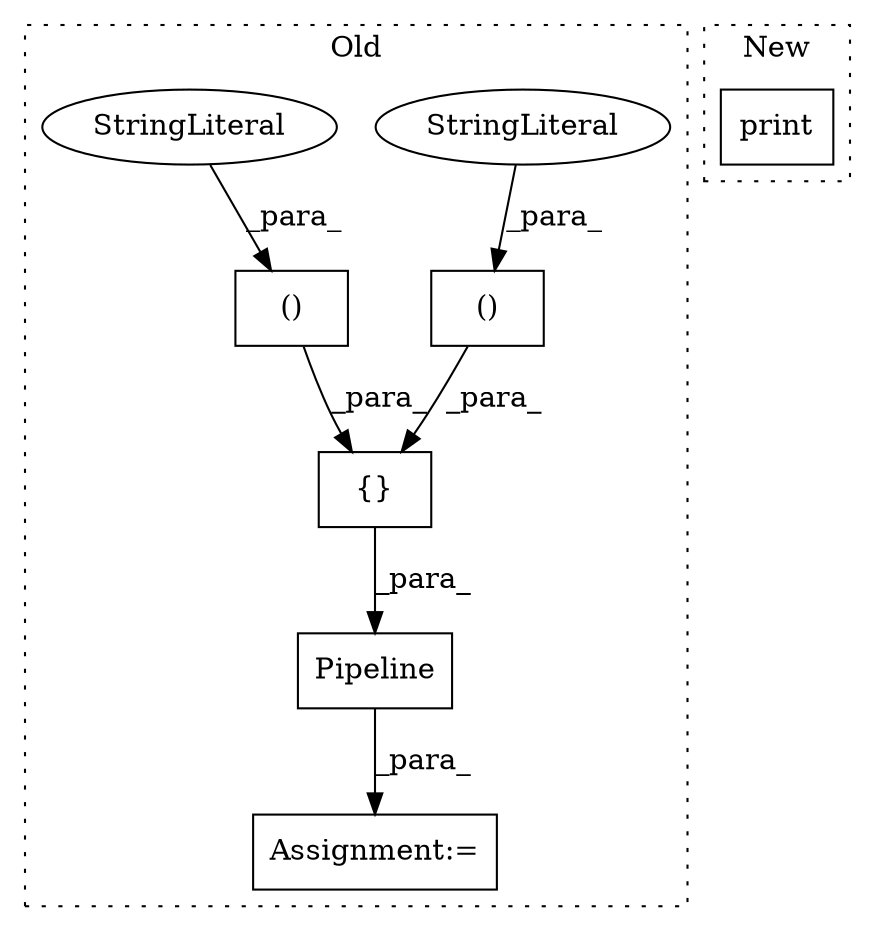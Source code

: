 digraph G {
subgraph cluster0 {
1 [label="Pipeline" a="32" s="1625,1722" l="9,1" shape="box"];
3 [label="()" a="106" s="1695" l="25" shape="box"];
4 [label="{}" a="4" s="1643,1720" l="6,2" shape="box"];
5 [label="()" a="106" s="1649" l="39" shape="box"];
6 [label="StringLiteral" a="45" s="1649" l="24" shape="ellipse"];
7 [label="StringLiteral" a="45" s="1695" l="5" shape="ellipse"];
8 [label="Assignment:=" a="7" s="1624" l="1" shape="box"];
label = "Old";
style="dotted";
}
subgraph cluster1 {
2 [label="print" a="32" s="2056,2103" l="6,1" shape="box"];
label = "New";
style="dotted";
}
1 -> 8 [label="_para_"];
3 -> 4 [label="_para_"];
4 -> 1 [label="_para_"];
5 -> 4 [label="_para_"];
6 -> 5 [label="_para_"];
7 -> 3 [label="_para_"];
}